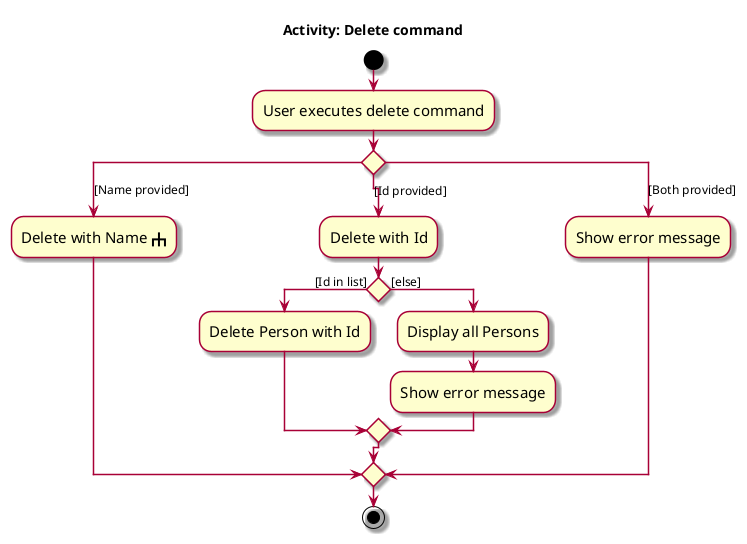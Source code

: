 @startuml
skin rose
skinparam ActivityFontSize 15
skinparam ArrowFontSize 12

'credits from: https://forum.plantuml.net/195/is-there-any-support-for-subactivity-or-the-rake-symbol
sprite $rake <svg width="16" height="16" viewBox="0 0 16 16">
<path
    style="fill:#000000"
    d="M 7,1 H 9 V 7 H 15 V 15 H 13 V 9 H 9 V 15 H 7 V 9 H 3 V 15 H 1 V 7 H 7 Z"
/>
</svg>

title Activity: Delete command
start
:User executes delete command;

'Since the beta syntax does not support placing the condition outside the
'diamond we place it as the true branch instead.

switch ()
case ([Name provided])
    :Delete with Name <$rake>;
case ([Id provided])
    :Delete with Id;
    if () then ([Id in list])
        :Delete Person with Id;
    else ([else])
        :Display all Persons;
        :Show error message;
    endif
case ([Both provided])
    :Show error message;
endswitch
stop
@enduml
